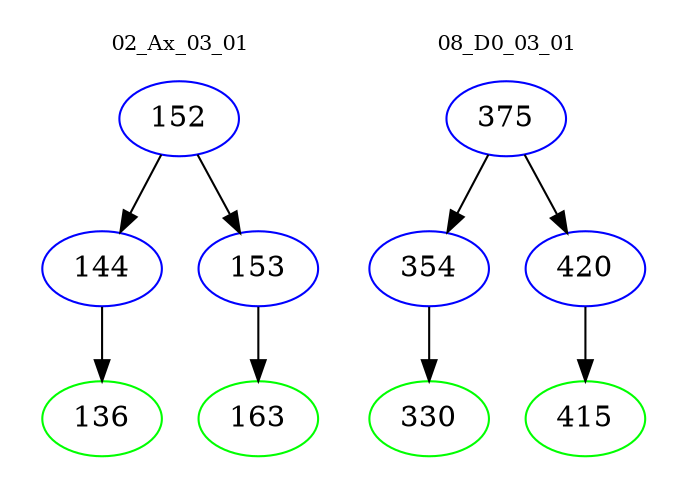 digraph{
subgraph cluster_0 {
color = white
label = "02_Ax_03_01";
fontsize=10;
T0_152 [label="152", color="blue"]
T0_152 -> T0_144 [color="black"]
T0_144 [label="144", color="blue"]
T0_144 -> T0_136 [color="black"]
T0_136 [label="136", color="green"]
T0_152 -> T0_153 [color="black"]
T0_153 [label="153", color="blue"]
T0_153 -> T0_163 [color="black"]
T0_163 [label="163", color="green"]
}
subgraph cluster_1 {
color = white
label = "08_D0_03_01";
fontsize=10;
T1_375 [label="375", color="blue"]
T1_375 -> T1_354 [color="black"]
T1_354 [label="354", color="blue"]
T1_354 -> T1_330 [color="black"]
T1_330 [label="330", color="green"]
T1_375 -> T1_420 [color="black"]
T1_420 [label="420", color="blue"]
T1_420 -> T1_415 [color="black"]
T1_415 [label="415", color="green"]
}
}
